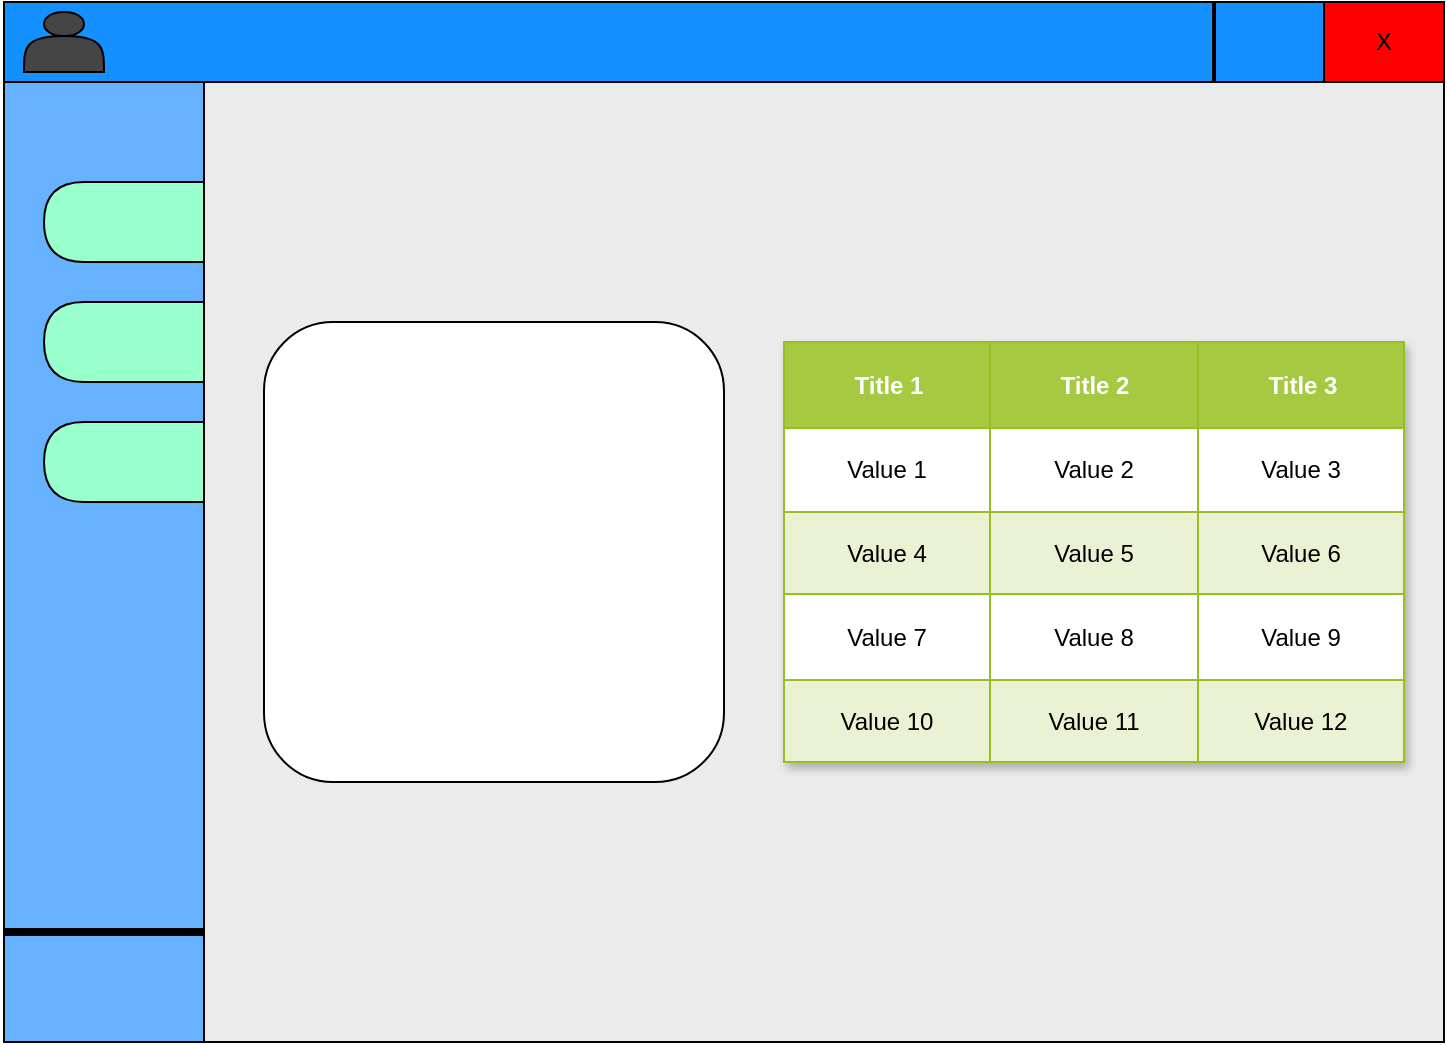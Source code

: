 <mxfile>
    <diagram id="nikch6BmPYuTfpJFe0ON" name="Page-1">
        <mxGraphModel dx="1393" dy="557" grid="1" gridSize="10" guides="1" tooltips="1" connect="1" arrows="1" fold="1" page="1" pageScale="1" pageWidth="850" pageHeight="1100" math="0" shadow="0">
            <root>
                <mxCell id="0"/>
                <mxCell id="1" parent="0"/>
                <mxCell id="3" value="" style="rounded=0;whiteSpace=wrap;html=1;fillColor=#EBEBEB;" vertex="1" parent="1">
                    <mxGeometry x="80" y="40" width="720" height="520" as="geometry"/>
                </mxCell>
                <mxCell id="4" value="" style="rounded=0;whiteSpace=wrap;html=1;fillColor=#1491FF;" vertex="1" parent="1">
                    <mxGeometry x="80" y="40" width="720" height="40" as="geometry"/>
                </mxCell>
                <mxCell id="5" value="" style="rounded=0;whiteSpace=wrap;html=1;fillColor=#66B2FF;" vertex="1" parent="1">
                    <mxGeometry x="80" y="80" width="100" height="480" as="geometry"/>
                </mxCell>
                <mxCell id="8" value="" style="shape=actor;whiteSpace=wrap;html=1;fillColor=#454545;" vertex="1" parent="1">
                    <mxGeometry x="90" y="45" width="40" height="30" as="geometry"/>
                </mxCell>
                <mxCell id="9" value="" style="shape=delay;whiteSpace=wrap;html=1;direction=west;fillColor=#99FFCC;" vertex="1" parent="1">
                    <mxGeometry x="100" y="130" width="80" height="40" as="geometry"/>
                </mxCell>
                <mxCell id="11" value="" style="shape=delay;whiteSpace=wrap;html=1;direction=west;fillColor=#99FFCC;" vertex="1" parent="1">
                    <mxGeometry x="100" y="190" width="80" height="40" as="geometry"/>
                </mxCell>
                <mxCell id="14" value="" style="line;strokeWidth=4;html=1;perimeter=backbonePerimeter;points=[];outlineConnect=0;" vertex="1" parent="1">
                    <mxGeometry x="80" y="500" width="100" height="10" as="geometry"/>
                </mxCell>
                <mxCell id="15" value="" style="line;strokeWidth=2;direction=south;html=1;" vertex="1" parent="1">
                    <mxGeometry x="680" y="40" width="10" height="40" as="geometry"/>
                </mxCell>
                <mxCell id="16" value="" style="line;strokeWidth=2;direction=south;html=1;" vertex="1" parent="1">
                    <mxGeometry x="740" y="40" width="10" height="40" as="geometry"/>
                </mxCell>
                <mxCell id="19" value="X" style="rounded=0;whiteSpace=wrap;html=1;fillColor=#FF0000;" vertex="1" parent="1">
                    <mxGeometry x="740" y="40" width="60" height="40" as="geometry"/>
                </mxCell>
                <mxCell id="20" value="" style="shape=delay;whiteSpace=wrap;html=1;direction=west;fillColor=#99FFCC;" vertex="1" parent="1">
                    <mxGeometry x="100" y="250" width="80" height="40" as="geometry"/>
                </mxCell>
                <mxCell id="23" value="Assets" style="childLayout=tableLayout;recursiveResize=0;strokeColor=#98bf21;fillColor=#99FFCC;shadow=1;" vertex="1" parent="1">
                    <mxGeometry x="470" y="210" width="310" height="210" as="geometry"/>
                </mxCell>
                <mxCell id="24" style="shape=tableRow;horizontal=0;startSize=0;swimlaneHead=0;swimlaneBody=0;top=0;left=0;bottom=0;right=0;dropTarget=0;collapsible=0;recursiveResize=0;expand=0;fontStyle=0;strokeColor=inherit;fillColor=#ffffff;" vertex="1" parent="23">
                    <mxGeometry width="310" height="43" as="geometry"/>
                </mxCell>
                <mxCell id="25" value="Title 1" style="connectable=0;recursiveResize=0;strokeColor=inherit;fillColor=#A7C942;align=center;fontStyle=1;fontColor=#FFFFFF;html=1;" vertex="1" parent="24">
                    <mxGeometry width="103" height="43" as="geometry">
                        <mxRectangle width="103" height="43" as="alternateBounds"/>
                    </mxGeometry>
                </mxCell>
                <mxCell id="26" value="Title 2" style="connectable=0;recursiveResize=0;strokeColor=inherit;fillColor=#A7C942;align=center;fontStyle=1;fontColor=#FFFFFF;html=1;" vertex="1" parent="24">
                    <mxGeometry x="103" width="104" height="43" as="geometry">
                        <mxRectangle width="104" height="43" as="alternateBounds"/>
                    </mxGeometry>
                </mxCell>
                <mxCell id="27" value="Title 3" style="connectable=0;recursiveResize=0;strokeColor=inherit;fillColor=#A7C942;align=center;fontStyle=1;fontColor=#FFFFFF;html=1;" vertex="1" parent="24">
                    <mxGeometry x="207" width="103" height="43" as="geometry">
                        <mxRectangle width="103" height="43" as="alternateBounds"/>
                    </mxGeometry>
                </mxCell>
                <mxCell id="28" value="" style="shape=tableRow;horizontal=0;startSize=0;swimlaneHead=0;swimlaneBody=0;top=0;left=0;bottom=0;right=0;dropTarget=0;collapsible=0;recursiveResize=0;expand=0;fontStyle=0;strokeColor=inherit;fillColor=#ffffff;" vertex="1" parent="23">
                    <mxGeometry y="43" width="310" height="42" as="geometry"/>
                </mxCell>
                <mxCell id="29" value="Value 1" style="connectable=0;recursiveResize=0;strokeColor=inherit;fillColor=inherit;align=center;whiteSpace=wrap;html=1;" vertex="1" parent="28">
                    <mxGeometry width="103" height="42" as="geometry">
                        <mxRectangle width="103" height="42" as="alternateBounds"/>
                    </mxGeometry>
                </mxCell>
                <mxCell id="30" value="Value 2" style="connectable=0;recursiveResize=0;strokeColor=inherit;fillColor=inherit;align=center;whiteSpace=wrap;html=1;" vertex="1" parent="28">
                    <mxGeometry x="103" width="104" height="42" as="geometry">
                        <mxRectangle width="104" height="42" as="alternateBounds"/>
                    </mxGeometry>
                </mxCell>
                <mxCell id="31" value="Value 3" style="connectable=0;recursiveResize=0;strokeColor=inherit;fillColor=inherit;align=center;whiteSpace=wrap;html=1;" vertex="1" parent="28">
                    <mxGeometry x="207" width="103" height="42" as="geometry">
                        <mxRectangle width="103" height="42" as="alternateBounds"/>
                    </mxGeometry>
                </mxCell>
                <mxCell id="32" value="" style="shape=tableRow;horizontal=0;startSize=0;swimlaneHead=0;swimlaneBody=0;top=0;left=0;bottom=0;right=0;dropTarget=0;collapsible=0;recursiveResize=0;expand=0;fontStyle=1;strokeColor=inherit;fillColor=#EAF2D3;" vertex="1" parent="23">
                    <mxGeometry y="85" width="310" height="41" as="geometry"/>
                </mxCell>
                <mxCell id="33" value="Value 4" style="connectable=0;recursiveResize=0;strokeColor=inherit;fillColor=inherit;whiteSpace=wrap;html=1;" vertex="1" parent="32">
                    <mxGeometry width="103" height="41" as="geometry">
                        <mxRectangle width="103" height="41" as="alternateBounds"/>
                    </mxGeometry>
                </mxCell>
                <mxCell id="34" value="Value 5" style="connectable=0;recursiveResize=0;strokeColor=inherit;fillColor=inherit;whiteSpace=wrap;html=1;" vertex="1" parent="32">
                    <mxGeometry x="103" width="104" height="41" as="geometry">
                        <mxRectangle width="104" height="41" as="alternateBounds"/>
                    </mxGeometry>
                </mxCell>
                <mxCell id="35" value="Value 6" style="connectable=0;recursiveResize=0;strokeColor=inherit;fillColor=inherit;whiteSpace=wrap;html=1;" vertex="1" parent="32">
                    <mxGeometry x="207" width="103" height="41" as="geometry">
                        <mxRectangle width="103" height="41" as="alternateBounds"/>
                    </mxGeometry>
                </mxCell>
                <mxCell id="36" value="" style="shape=tableRow;horizontal=0;startSize=0;swimlaneHead=0;swimlaneBody=0;top=0;left=0;bottom=0;right=0;dropTarget=0;collapsible=0;recursiveResize=0;expand=0;fontStyle=0;strokeColor=inherit;fillColor=#ffffff;" vertex="1" parent="23">
                    <mxGeometry y="126" width="310" height="43" as="geometry"/>
                </mxCell>
                <mxCell id="37" value="Value 7" style="connectable=0;recursiveResize=0;strokeColor=inherit;fillColor=inherit;fontStyle=0;align=center;whiteSpace=wrap;html=1;" vertex="1" parent="36">
                    <mxGeometry width="103" height="43" as="geometry">
                        <mxRectangle width="103" height="43" as="alternateBounds"/>
                    </mxGeometry>
                </mxCell>
                <mxCell id="38" value="Value 8" style="connectable=0;recursiveResize=0;strokeColor=inherit;fillColor=inherit;fontStyle=0;align=center;whiteSpace=wrap;html=1;" vertex="1" parent="36">
                    <mxGeometry x="103" width="104" height="43" as="geometry">
                        <mxRectangle width="104" height="43" as="alternateBounds"/>
                    </mxGeometry>
                </mxCell>
                <mxCell id="39" value="Value 9" style="connectable=0;recursiveResize=0;strokeColor=inherit;fillColor=inherit;fontStyle=0;align=center;whiteSpace=wrap;html=1;" vertex="1" parent="36">
                    <mxGeometry x="207" width="103" height="43" as="geometry">
                        <mxRectangle width="103" height="43" as="alternateBounds"/>
                    </mxGeometry>
                </mxCell>
                <mxCell id="40" value="" style="shape=tableRow;horizontal=0;startSize=0;swimlaneHead=0;swimlaneBody=0;top=0;left=0;bottom=0;right=0;dropTarget=0;collapsible=0;recursiveResize=0;expand=0;fontStyle=1;strokeColor=inherit;fillColor=#EAF2D3;" vertex="1" parent="23">
                    <mxGeometry y="169" width="310" height="41" as="geometry"/>
                </mxCell>
                <mxCell id="41" value="Value 10" style="connectable=0;recursiveResize=0;strokeColor=inherit;fillColor=inherit;whiteSpace=wrap;html=1;" vertex="1" parent="40">
                    <mxGeometry width="103" height="41" as="geometry">
                        <mxRectangle width="103" height="41" as="alternateBounds"/>
                    </mxGeometry>
                </mxCell>
                <mxCell id="42" value="Value 11" style="connectable=0;recursiveResize=0;strokeColor=inherit;fillColor=inherit;whiteSpace=wrap;html=1;" vertex="1" parent="40">
                    <mxGeometry x="103" width="104" height="41" as="geometry">
                        <mxRectangle width="104" height="41" as="alternateBounds"/>
                    </mxGeometry>
                </mxCell>
                <mxCell id="43" value="Value 12" style="connectable=0;recursiveResize=0;strokeColor=inherit;fillColor=inherit;whiteSpace=wrap;html=1;" vertex="1" parent="40">
                    <mxGeometry x="207" width="103" height="41" as="geometry">
                        <mxRectangle width="103" height="41" as="alternateBounds"/>
                    </mxGeometry>
                </mxCell>
                <mxCell id="44" value="" style="rounded=1;whiteSpace=wrap;html=1;" vertex="1" parent="1">
                    <mxGeometry x="210" y="200" width="230" height="230" as="geometry"/>
                </mxCell>
            </root>
        </mxGraphModel>
    </diagram>
</mxfile>